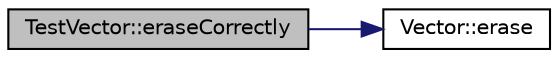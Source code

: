 digraph "TestVector::eraseCorrectly"
{
  edge [fontname="Helvetica",fontsize="10",labelfontname="Helvetica",labelfontsize="10"];
  node [fontname="Helvetica",fontsize="10",shape=record];
  rankdir="LR";
  Node8 [label="TestVector::eraseCorrectly",height=0.2,width=0.4,color="black", fillcolor="grey75", style="filled", fontcolor="black"];
  Node8 -> Node9 [color="midnightblue",fontsize="10",style="solid",fontname="Helvetica"];
  Node9 [label="Vector::erase",height=0.2,width=0.4,color="black", fillcolor="white", style="filled",URL="$d5/db2/class_vector.html#a6a7d0c600ceefe269176cef77dc49382"];
}
